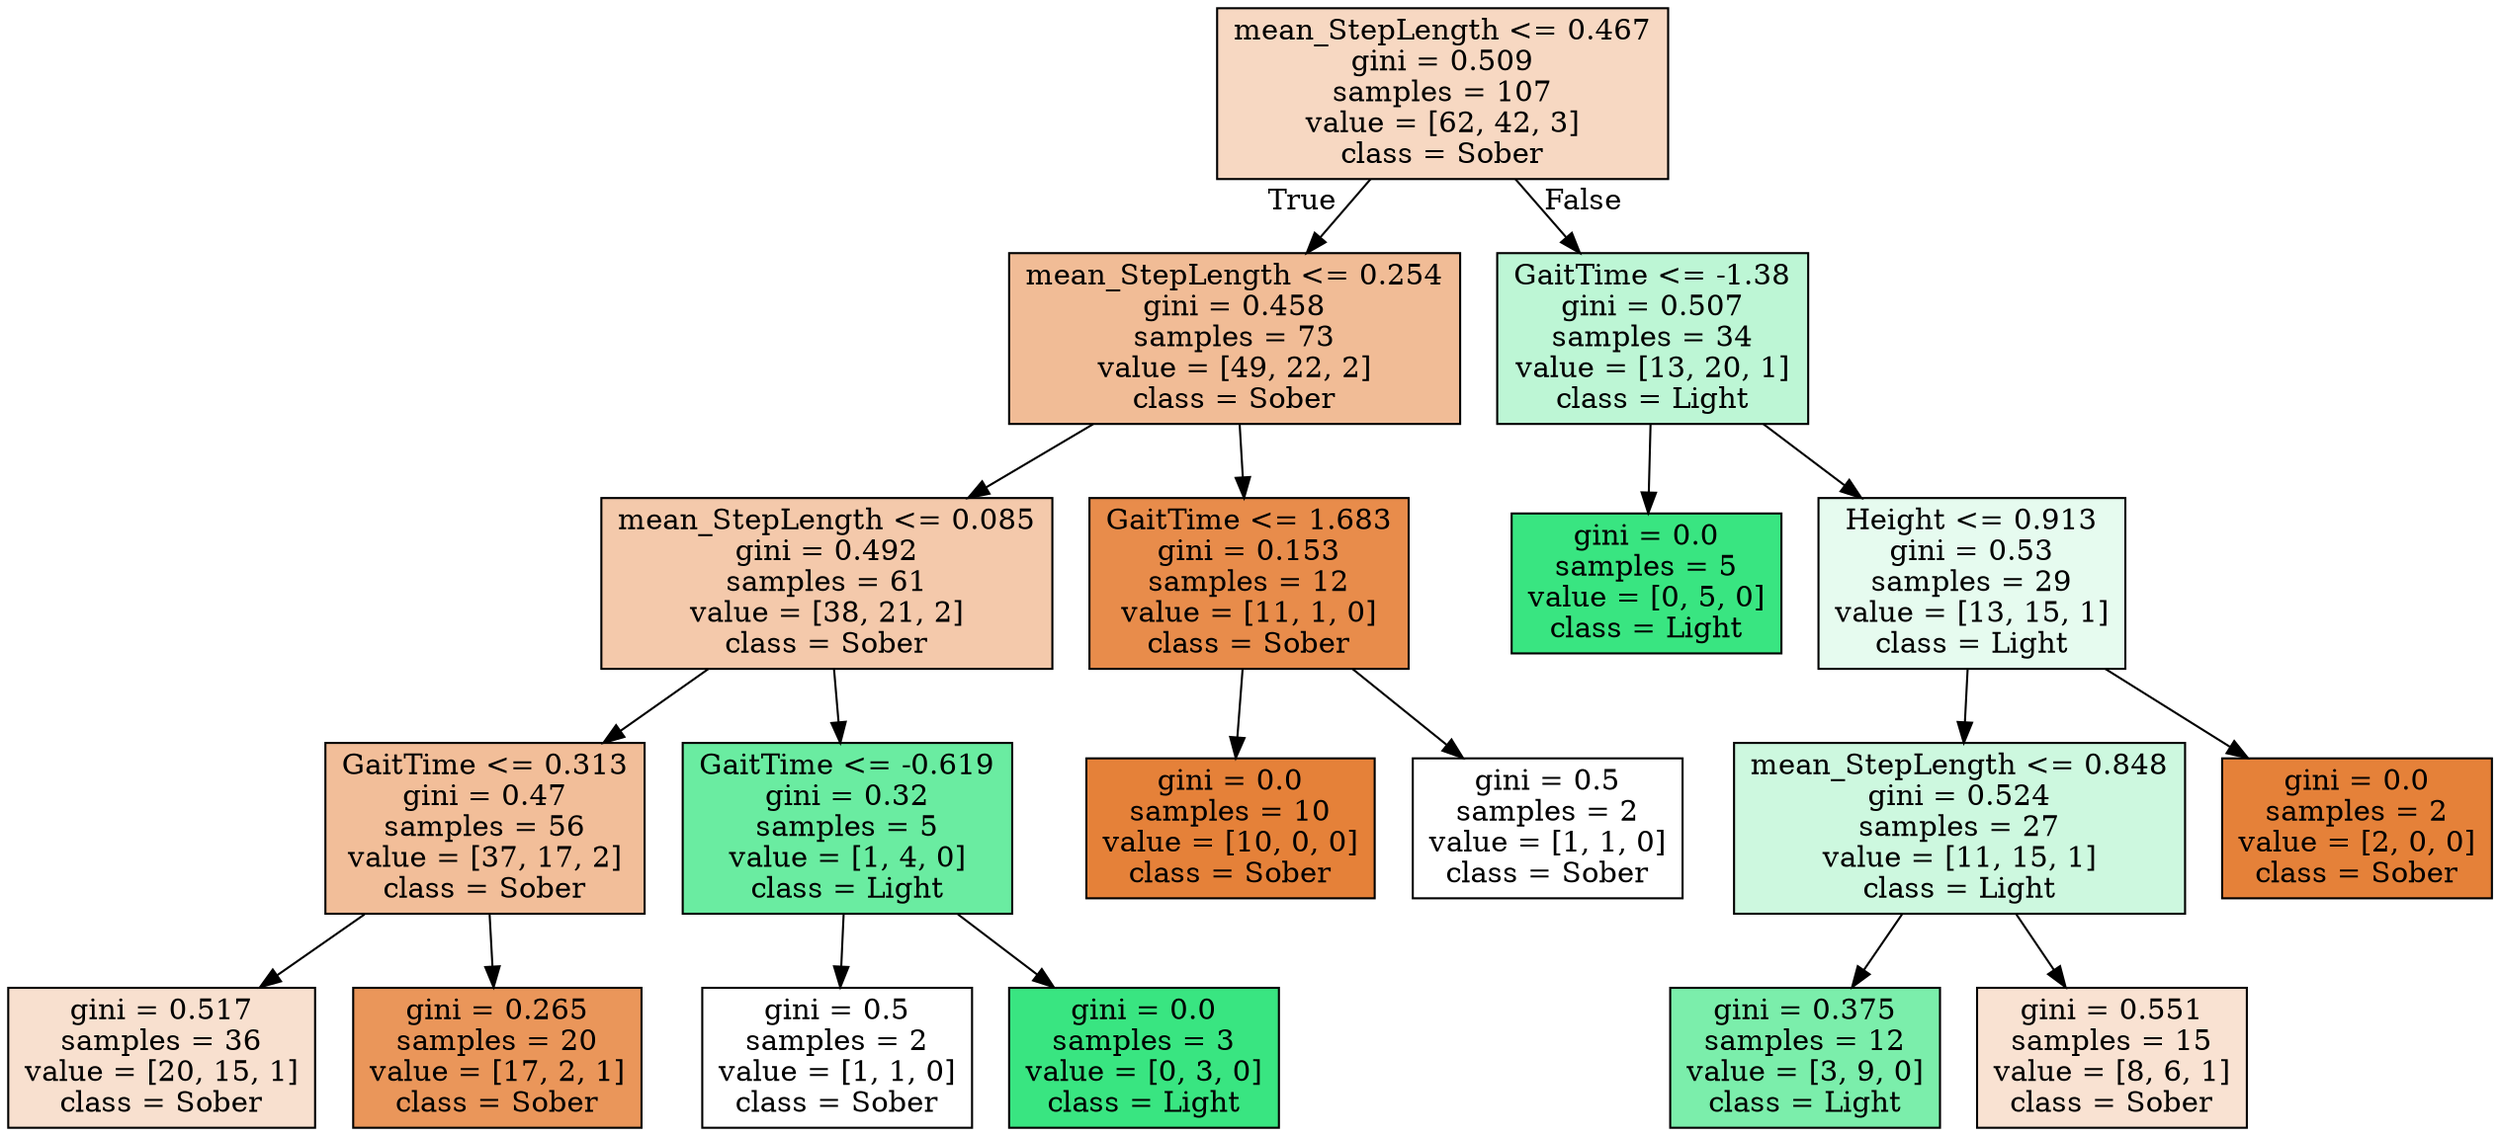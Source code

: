 digraph Tree {
node [shape=box, style="filled", color="black"] ;
0 [label="mean_StepLength <= 0.467\ngini = 0.509\nsamples = 107\nvalue = [62, 42, 3]\nclass = Sober", fillcolor="#e581394e"] ;
1 [label="mean_StepLength <= 0.254\ngini = 0.458\nsamples = 73\nvalue = [49, 22, 2]\nclass = Sober", fillcolor="#e5813987"] ;
0 -> 1 [labeldistance=2.5, labelangle=45, headlabel="True"] ;
2 [label="mean_StepLength <= 0.085\ngini = 0.492\nsamples = 61\nvalue = [38, 21, 2]\nclass = Sober", fillcolor="#e581396c"] ;
1 -> 2 ;
3 [label="GaitTime <= 0.313\ngini = 0.47\nsamples = 56\nvalue = [37, 17, 2]\nclass = Sober", fillcolor="#e5813983"] ;
2 -> 3 ;
4 [label="gini = 0.517\nsamples = 36\nvalue = [20, 15, 1]\nclass = Sober", fillcolor="#e581393d"] ;
3 -> 4 ;
5 [label="gini = 0.265\nsamples = 20\nvalue = [17, 2, 1]\nclass = Sober", fillcolor="#e58139d4"] ;
3 -> 5 ;
6 [label="GaitTime <= -0.619\ngini = 0.32\nsamples = 5\nvalue = [1, 4, 0]\nclass = Light", fillcolor="#39e581bf"] ;
2 -> 6 ;
7 [label="gini = 0.5\nsamples = 2\nvalue = [1, 1, 0]\nclass = Sober", fillcolor="#e5813900"] ;
6 -> 7 ;
8 [label="gini = 0.0\nsamples = 3\nvalue = [0, 3, 0]\nclass = Light", fillcolor="#39e581ff"] ;
6 -> 8 ;
9 [label="GaitTime <= 1.683\ngini = 0.153\nsamples = 12\nvalue = [11, 1, 0]\nclass = Sober", fillcolor="#e58139e8"] ;
1 -> 9 ;
10 [label="gini = 0.0\nsamples = 10\nvalue = [10, 0, 0]\nclass = Sober", fillcolor="#e58139ff"] ;
9 -> 10 ;
11 [label="gini = 0.5\nsamples = 2\nvalue = [1, 1, 0]\nclass = Sober", fillcolor="#e5813900"] ;
9 -> 11 ;
12 [label="GaitTime <= -1.38\ngini = 0.507\nsamples = 34\nvalue = [13, 20, 1]\nclass = Light", fillcolor="#39e58155"] ;
0 -> 12 [labeldistance=2.5, labelangle=-45, headlabel="False"] ;
13 [label="gini = 0.0\nsamples = 5\nvalue = [0, 5, 0]\nclass = Light", fillcolor="#39e581ff"] ;
12 -> 13 ;
14 [label="Height <= 0.913\ngini = 0.53\nsamples = 29\nvalue = [13, 15, 1]\nclass = Light", fillcolor="#39e58120"] ;
12 -> 14 ;
15 [label="mean_StepLength <= 0.848\ngini = 0.524\nsamples = 27\nvalue = [11, 15, 1]\nclass = Light", fillcolor="#39e58140"] ;
14 -> 15 ;
16 [label="gini = 0.375\nsamples = 12\nvalue = [3, 9, 0]\nclass = Light", fillcolor="#39e581aa"] ;
15 -> 16 ;
17 [label="gini = 0.551\nsamples = 15\nvalue = [8, 6, 1]\nclass = Sober", fillcolor="#e5813939"] ;
15 -> 17 ;
18 [label="gini = 0.0\nsamples = 2\nvalue = [2, 0, 0]\nclass = Sober", fillcolor="#e58139ff"] ;
14 -> 18 ;
}